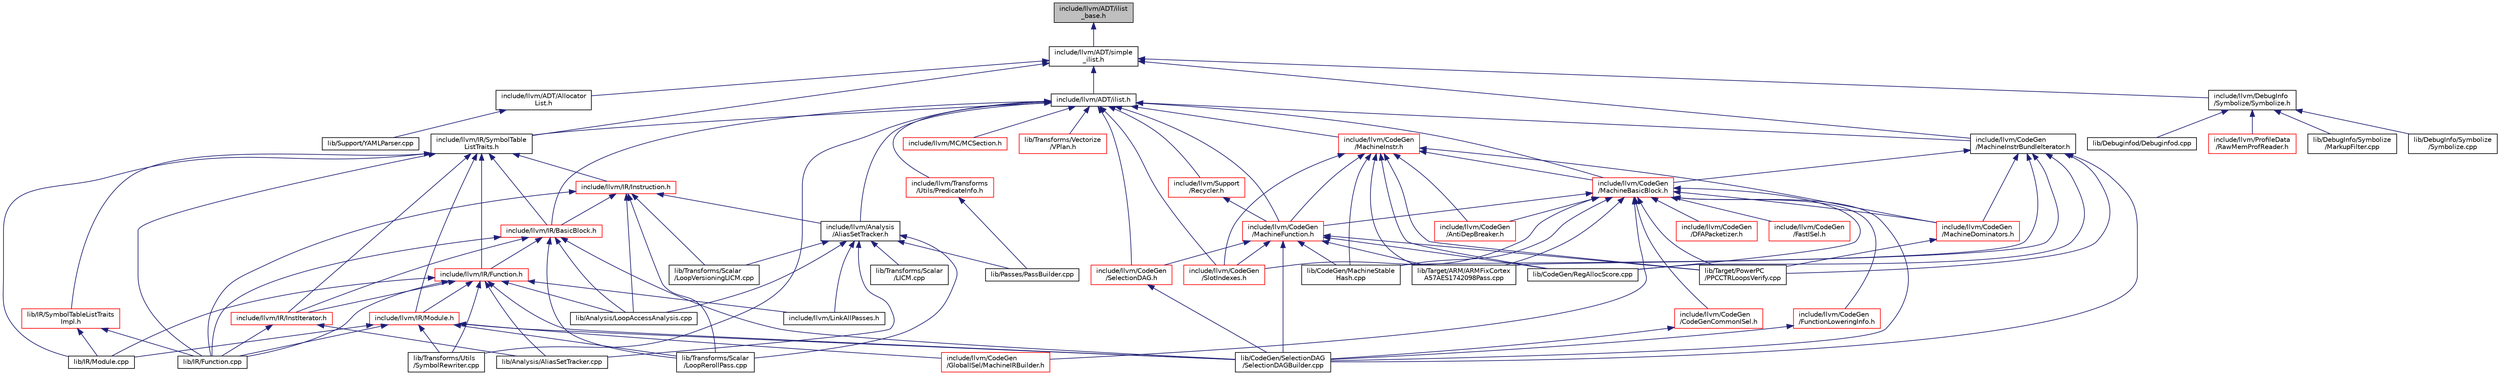 digraph "include/llvm/ADT/ilist_base.h"
{
 // LATEX_PDF_SIZE
  bgcolor="transparent";
  edge [fontname="Helvetica",fontsize="10",labelfontname="Helvetica",labelfontsize="10"];
  node [fontname="Helvetica",fontsize="10",shape=record];
  Node1 [label="include/llvm/ADT/ilist\l_base.h",height=0.2,width=0.4,color="black", fillcolor="grey75", style="filled", fontcolor="black",tooltip=" "];
  Node1 -> Node2 [dir="back",color="midnightblue",fontsize="10",style="solid",fontname="Helvetica"];
  Node2 [label="include/llvm/ADT/simple\l_ilist.h",height=0.2,width=0.4,color="black",URL="$simple__ilist_8h.html",tooltip=" "];
  Node2 -> Node3 [dir="back",color="midnightblue",fontsize="10",style="solid",fontname="Helvetica"];
  Node3 [label="include/llvm/ADT/Allocator\lList.h",height=0.2,width=0.4,color="black",URL="$AllocatorList_8h.html",tooltip=" "];
  Node3 -> Node4 [dir="back",color="midnightblue",fontsize="10",style="solid",fontname="Helvetica"];
  Node4 [label="lib/Support/YAMLParser.cpp",height=0.2,width=0.4,color="black",URL="$YAMLParser_8cpp.html",tooltip=" "];
  Node2 -> Node5 [dir="back",color="midnightblue",fontsize="10",style="solid",fontname="Helvetica"];
  Node5 [label="include/llvm/ADT/ilist.h",height=0.2,width=0.4,color="black",URL="$ilist_8h.html",tooltip=" "];
  Node5 -> Node6 [dir="back",color="midnightblue",fontsize="10",style="solid",fontname="Helvetica"];
  Node6 [label="include/llvm/Analysis\l/AliasSetTracker.h",height=0.2,width=0.4,color="black",URL="$AliasSetTracker_8h.html",tooltip=" "];
  Node6 -> Node7 [dir="back",color="midnightblue",fontsize="10",style="solid",fontname="Helvetica"];
  Node7 [label="include/llvm/LinkAllPasses.h",height=0.2,width=0.4,color="black",URL="$LinkAllPasses_8h.html",tooltip=" "];
  Node6 -> Node8 [dir="back",color="midnightblue",fontsize="10",style="solid",fontname="Helvetica"];
  Node8 [label="lib/Analysis/AliasSetTracker.cpp",height=0.2,width=0.4,color="black",URL="$AliasSetTracker_8cpp.html",tooltip=" "];
  Node6 -> Node9 [dir="back",color="midnightblue",fontsize="10",style="solid",fontname="Helvetica"];
  Node9 [label="lib/Analysis/LoopAccessAnalysis.cpp",height=0.2,width=0.4,color="black",URL="$LoopAccessAnalysis_8cpp.html",tooltip=" "];
  Node6 -> Node10 [dir="back",color="midnightblue",fontsize="10",style="solid",fontname="Helvetica"];
  Node10 [label="lib/Passes/PassBuilder.cpp",height=0.2,width=0.4,color="black",URL="$PassBuilder_8cpp.html",tooltip=" "];
  Node6 -> Node11 [dir="back",color="midnightblue",fontsize="10",style="solid",fontname="Helvetica"];
  Node11 [label="lib/Transforms/Scalar\l/LICM.cpp",height=0.2,width=0.4,color="black",URL="$LICM_8cpp.html",tooltip=" "];
  Node6 -> Node12 [dir="back",color="midnightblue",fontsize="10",style="solid",fontname="Helvetica"];
  Node12 [label="lib/Transforms/Scalar\l/LoopRerollPass.cpp",height=0.2,width=0.4,color="black",URL="$LoopRerollPass_8cpp.html",tooltip=" "];
  Node6 -> Node13 [dir="back",color="midnightblue",fontsize="10",style="solid",fontname="Helvetica"];
  Node13 [label="lib/Transforms/Scalar\l/LoopVersioningLICM.cpp",height=0.2,width=0.4,color="black",URL="$LoopVersioningLICM_8cpp.html",tooltip=" "];
  Node5 -> Node14 [dir="back",color="midnightblue",fontsize="10",style="solid",fontname="Helvetica"];
  Node14 [label="include/llvm/CodeGen\l/MachineBasicBlock.h",height=0.2,width=0.4,color="red",URL="$MachineBasicBlock_8h.html",tooltip=" "];
  Node14 -> Node15 [dir="back",color="midnightblue",fontsize="10",style="solid",fontname="Helvetica"];
  Node15 [label="include/llvm/CodeGen\l/AntiDepBreaker.h",height=0.2,width=0.4,color="red",URL="$AntiDepBreaker_8h.html",tooltip=" "];
  Node14 -> Node21 [dir="back",color="midnightblue",fontsize="10",style="solid",fontname="Helvetica"];
  Node21 [label="include/llvm/CodeGen\l/CodeGenCommonISel.h",height=0.2,width=0.4,color="red",URL="$CodeGenCommonISel_8h.html",tooltip=" "];
  Node21 -> Node37 [dir="back",color="midnightblue",fontsize="10",style="solid",fontname="Helvetica"];
  Node37 [label="lib/CodeGen/SelectionDAG\l/SelectionDAGBuilder.cpp",height=0.2,width=0.4,color="black",URL="$SelectionDAGBuilder_8cpp.html",tooltip=" "];
  Node14 -> Node41 [dir="back",color="midnightblue",fontsize="10",style="solid",fontname="Helvetica"];
  Node41 [label="include/llvm/CodeGen\l/DFAPacketizer.h",height=0.2,width=0.4,color="red",URL="$DFAPacketizer_8h.html",tooltip=" "];
  Node14 -> Node54 [dir="back",color="midnightblue",fontsize="10",style="solid",fontname="Helvetica"];
  Node54 [label="include/llvm/CodeGen\l/FastISel.h",height=0.2,width=0.4,color="red",URL="$FastISel_8h.html",tooltip=" "];
  Node14 -> Node62 [dir="back",color="midnightblue",fontsize="10",style="solid",fontname="Helvetica"];
  Node62 [label="include/llvm/CodeGen\l/FunctionLoweringInfo.h",height=0.2,width=0.4,color="red",URL="$FunctionLoweringInfo_8h.html",tooltip=" "];
  Node62 -> Node37 [dir="back",color="midnightblue",fontsize="10",style="solid",fontname="Helvetica"];
  Node14 -> Node76 [dir="back",color="midnightblue",fontsize="10",style="solid",fontname="Helvetica"];
  Node76 [label="include/llvm/CodeGen\l/GlobalISel/MachineIRBuilder.h",height=0.2,width=0.4,color="red",URL="$MachineIRBuilder_8h.html",tooltip=" "];
  Node14 -> Node326 [dir="back",color="midnightblue",fontsize="10",style="solid",fontname="Helvetica"];
  Node326 [label="include/llvm/CodeGen\l/MachineDominators.h",height=0.2,width=0.4,color="red",URL="$MachineDominators_8h.html",tooltip=" "];
  Node326 -> Node371 [dir="back",color="midnightblue",fontsize="10",style="solid",fontname="Helvetica"];
  Node371 [label="lib/Target/PowerPC\l/PPCCTRLoopsVerify.cpp",height=0.2,width=0.4,color="black",URL="$PPCCTRLoopsVerify_8cpp.html",tooltip=" "];
  Node14 -> Node377 [dir="back",color="midnightblue",fontsize="10",style="solid",fontname="Helvetica"];
  Node377 [label="include/llvm/CodeGen\l/MachineFunction.h",height=0.2,width=0.4,color="red",URL="$MachineFunction_8h.html",tooltip=" "];
  Node377 -> Node1170 [dir="back",color="midnightblue",fontsize="10",style="solid",fontname="Helvetica"];
  Node1170 [label="include/llvm/CodeGen\l/SelectionDAG.h",height=0.2,width=0.4,color="red",URL="$SelectionDAG_8h.html",tooltip=" "];
  Node1170 -> Node37 [dir="back",color="midnightblue",fontsize="10",style="solid",fontname="Helvetica"];
  Node377 -> Node690 [dir="back",color="midnightblue",fontsize="10",style="solid",fontname="Helvetica"];
  Node690 [label="include/llvm/CodeGen\l/SlotIndexes.h",height=0.2,width=0.4,color="red",URL="$SlotIndexes_8h.html",tooltip=" "];
  Node377 -> Node1155 [dir="back",color="midnightblue",fontsize="10",style="solid",fontname="Helvetica"];
  Node1155 [label="lib/CodeGen/MachineStable\lHash.cpp",height=0.2,width=0.4,color="black",URL="$MachineStableHash_8cpp.html",tooltip=" "];
  Node377 -> Node640 [dir="back",color="midnightblue",fontsize="10",style="solid",fontname="Helvetica"];
  Node640 [label="lib/CodeGen/RegAllocScore.cpp",height=0.2,width=0.4,color="black",URL="$RegAllocScore_8cpp.html",tooltip=" "];
  Node377 -> Node37 [dir="back",color="midnightblue",fontsize="10",style="solid",fontname="Helvetica"];
  Node377 -> Node447 [dir="back",color="midnightblue",fontsize="10",style="solid",fontname="Helvetica"];
  Node447 [label="lib/Target/ARM/ARMFixCortex\lA57AES1742098Pass.cpp",height=0.2,width=0.4,color="black",URL="$ARMFixCortexA57AES1742098Pass_8cpp.html",tooltip=" "];
  Node377 -> Node371 [dir="back",color="midnightblue",fontsize="10",style="solid",fontname="Helvetica"];
  Node14 -> Node690 [dir="back",color="midnightblue",fontsize="10",style="solid",fontname="Helvetica"];
  Node14 -> Node1155 [dir="back",color="midnightblue",fontsize="10",style="solid",fontname="Helvetica"];
  Node14 -> Node640 [dir="back",color="midnightblue",fontsize="10",style="solid",fontname="Helvetica"];
  Node14 -> Node37 [dir="back",color="midnightblue",fontsize="10",style="solid",fontname="Helvetica"];
  Node14 -> Node447 [dir="back",color="midnightblue",fontsize="10",style="solid",fontname="Helvetica"];
  Node14 -> Node371 [dir="back",color="midnightblue",fontsize="10",style="solid",fontname="Helvetica"];
  Node5 -> Node377 [dir="back",color="midnightblue",fontsize="10",style="solid",fontname="Helvetica"];
  Node5 -> Node1378 [dir="back",color="midnightblue",fontsize="10",style="solid",fontname="Helvetica"];
  Node1378 [label="include/llvm/CodeGen\l/MachineInstr.h",height=0.2,width=0.4,color="red",URL="$MachineInstr_8h.html",tooltip=" "];
  Node1378 -> Node15 [dir="back",color="midnightblue",fontsize="10",style="solid",fontname="Helvetica"];
  Node1378 -> Node14 [dir="back",color="midnightblue",fontsize="10",style="solid",fontname="Helvetica"];
  Node1378 -> Node326 [dir="back",color="midnightblue",fontsize="10",style="solid",fontname="Helvetica"];
  Node1378 -> Node377 [dir="back",color="midnightblue",fontsize="10",style="solid",fontname="Helvetica"];
  Node1378 -> Node690 [dir="back",color="midnightblue",fontsize="10",style="solid",fontname="Helvetica"];
  Node1378 -> Node1155 [dir="back",color="midnightblue",fontsize="10",style="solid",fontname="Helvetica"];
  Node1378 -> Node640 [dir="back",color="midnightblue",fontsize="10",style="solid",fontname="Helvetica"];
  Node1378 -> Node447 [dir="back",color="midnightblue",fontsize="10",style="solid",fontname="Helvetica"];
  Node1378 -> Node371 [dir="back",color="midnightblue",fontsize="10",style="solid",fontname="Helvetica"];
  Node5 -> Node1387 [dir="back",color="midnightblue",fontsize="10",style="solid",fontname="Helvetica"];
  Node1387 [label="include/llvm/CodeGen\l/MachineInstrBundleIterator.h",height=0.2,width=0.4,color="black",URL="$MachineInstrBundleIterator_8h.html",tooltip=" "];
  Node1387 -> Node14 [dir="back",color="midnightblue",fontsize="10",style="solid",fontname="Helvetica"];
  Node1387 -> Node326 [dir="back",color="midnightblue",fontsize="10",style="solid",fontname="Helvetica"];
  Node1387 -> Node1155 [dir="back",color="midnightblue",fontsize="10",style="solid",fontname="Helvetica"];
  Node1387 -> Node640 [dir="back",color="midnightblue",fontsize="10",style="solid",fontname="Helvetica"];
  Node1387 -> Node37 [dir="back",color="midnightblue",fontsize="10",style="solid",fontname="Helvetica"];
  Node1387 -> Node447 [dir="back",color="midnightblue",fontsize="10",style="solid",fontname="Helvetica"];
  Node1387 -> Node371 [dir="back",color="midnightblue",fontsize="10",style="solid",fontname="Helvetica"];
  Node5 -> Node1170 [dir="back",color="midnightblue",fontsize="10",style="solid",fontname="Helvetica"];
  Node5 -> Node690 [dir="back",color="midnightblue",fontsize="10",style="solid",fontname="Helvetica"];
  Node5 -> Node1388 [dir="back",color="midnightblue",fontsize="10",style="solid",fontname="Helvetica"];
  Node1388 [label="include/llvm/IR/BasicBlock.h",height=0.2,width=0.4,color="red",URL="$BasicBlock_8h.html",tooltip=" "];
  Node1388 -> Node2003 [dir="back",color="midnightblue",fontsize="10",style="solid",fontname="Helvetica"];
  Node2003 [label="include/llvm/IR/Function.h",height=0.2,width=0.4,color="red",URL="$Function_8h.html",tooltip=" "];
  Node2003 -> Node2011 [dir="back",color="midnightblue",fontsize="10",style="solid",fontname="Helvetica"];
  Node2011 [label="include/llvm/IR/InstIterator.h",height=0.2,width=0.4,color="red",URL="$InstIterator_8h.html",tooltip=" "];
  Node2011 -> Node8 [dir="back",color="midnightblue",fontsize="10",style="solid",fontname="Helvetica"];
  Node2011 -> Node1871 [dir="back",color="midnightblue",fontsize="10",style="solid",fontname="Helvetica"];
  Node1871 [label="lib/IR/Function.cpp",height=0.2,width=0.4,color="black",URL="$Function_8cpp.html",tooltip=" "];
  Node2003 -> Node2110 [dir="back",color="midnightblue",fontsize="10",style="solid",fontname="Helvetica"];
  Node2110 [label="include/llvm/IR/Module.h",height=0.2,width=0.4,color="red",URL="$Module_8h.html",tooltip=" "];
  Node2110 -> Node76 [dir="back",color="midnightblue",fontsize="10",style="solid",fontname="Helvetica"];
  Node2110 -> Node37 [dir="back",color="midnightblue",fontsize="10",style="solid",fontname="Helvetica"];
  Node2110 -> Node1871 [dir="back",color="midnightblue",fontsize="10",style="solid",fontname="Helvetica"];
  Node2110 -> Node2083 [dir="back",color="midnightblue",fontsize="10",style="solid",fontname="Helvetica"];
  Node2083 [label="lib/IR/Module.cpp",height=0.2,width=0.4,color="black",URL="$Module_8cpp.html",tooltip=" "];
  Node2110 -> Node12 [dir="back",color="midnightblue",fontsize="10",style="solid",fontname="Helvetica"];
  Node2110 -> Node2427 [dir="back",color="midnightblue",fontsize="10",style="solid",fontname="Helvetica"];
  Node2427 [label="lib/Transforms/Utils\l/SymbolRewriter.cpp",height=0.2,width=0.4,color="black",URL="$SymbolRewriter_8cpp.html",tooltip=" "];
  Node2003 -> Node7 [dir="back",color="midnightblue",fontsize="10",style="solid",fontname="Helvetica"];
  Node2003 -> Node8 [dir="back",color="midnightblue",fontsize="10",style="solid",fontname="Helvetica"];
  Node2003 -> Node9 [dir="back",color="midnightblue",fontsize="10",style="solid",fontname="Helvetica"];
  Node2003 -> Node37 [dir="back",color="midnightblue",fontsize="10",style="solid",fontname="Helvetica"];
  Node2003 -> Node1871 [dir="back",color="midnightblue",fontsize="10",style="solid",fontname="Helvetica"];
  Node2003 -> Node2083 [dir="back",color="midnightblue",fontsize="10",style="solid",fontname="Helvetica"];
  Node2003 -> Node2427 [dir="back",color="midnightblue",fontsize="10",style="solid",fontname="Helvetica"];
  Node1388 -> Node2011 [dir="back",color="midnightblue",fontsize="10",style="solid",fontname="Helvetica"];
  Node1388 -> Node9 [dir="back",color="midnightblue",fontsize="10",style="solid",fontname="Helvetica"];
  Node1388 -> Node37 [dir="back",color="midnightblue",fontsize="10",style="solid",fontname="Helvetica"];
  Node1388 -> Node1871 [dir="back",color="midnightblue",fontsize="10",style="solid",fontname="Helvetica"];
  Node1388 -> Node12 [dir="back",color="midnightblue",fontsize="10",style="solid",fontname="Helvetica"];
  Node5 -> Node2495 [dir="back",color="midnightblue",fontsize="10",style="solid",fontname="Helvetica"];
  Node2495 [label="include/llvm/IR/SymbolTable\lListTraits.h",height=0.2,width=0.4,color="black",URL="$SymbolTableListTraits_8h.html",tooltip=" "];
  Node2495 -> Node1388 [dir="back",color="midnightblue",fontsize="10",style="solid",fontname="Helvetica"];
  Node2495 -> Node2003 [dir="back",color="midnightblue",fontsize="10",style="solid",fontname="Helvetica"];
  Node2495 -> Node2011 [dir="back",color="midnightblue",fontsize="10",style="solid",fontname="Helvetica"];
  Node2495 -> Node2496 [dir="back",color="midnightblue",fontsize="10",style="solid",fontname="Helvetica"];
  Node2496 [label="include/llvm/IR/Instruction.h",height=0.2,width=0.4,color="red",URL="$IR_2Instruction_8h.html",tooltip=" "];
  Node2496 -> Node6 [dir="back",color="midnightblue",fontsize="10",style="solid",fontname="Helvetica"];
  Node2496 -> Node1388 [dir="back",color="midnightblue",fontsize="10",style="solid",fontname="Helvetica"];
  Node2496 -> Node9 [dir="back",color="midnightblue",fontsize="10",style="solid",fontname="Helvetica"];
  Node2496 -> Node1871 [dir="back",color="midnightblue",fontsize="10",style="solid",fontname="Helvetica"];
  Node2496 -> Node12 [dir="back",color="midnightblue",fontsize="10",style="solid",fontname="Helvetica"];
  Node2496 -> Node13 [dir="back",color="midnightblue",fontsize="10",style="solid",fontname="Helvetica"];
  Node2495 -> Node2110 [dir="back",color="midnightblue",fontsize="10",style="solid",fontname="Helvetica"];
  Node2495 -> Node2504 [dir="back",color="midnightblue",fontsize="10",style="solid",fontname="Helvetica"];
  Node2504 [label="lib/IR/SymbolTableListTraits\lImpl.h",height=0.2,width=0.4,color="red",URL="$SymbolTableListTraitsImpl_8h.html",tooltip=" "];
  Node2504 -> Node1871 [dir="back",color="midnightblue",fontsize="10",style="solid",fontname="Helvetica"];
  Node2504 -> Node2083 [dir="back",color="midnightblue",fontsize="10",style="solid",fontname="Helvetica"];
  Node2495 -> Node1871 [dir="back",color="midnightblue",fontsize="10",style="solid",fontname="Helvetica"];
  Node2495 -> Node2083 [dir="back",color="midnightblue",fontsize="10",style="solid",fontname="Helvetica"];
  Node5 -> Node2505 [dir="back",color="midnightblue",fontsize="10",style="solid",fontname="Helvetica"];
  Node2505 [label="include/llvm/MC/MCSection.h",height=0.2,width=0.4,color="red",URL="$MCSection_8h.html",tooltip=" "];
  Node5 -> Node2804 [dir="back",color="midnightblue",fontsize="10",style="solid",fontname="Helvetica"];
  Node2804 [label="include/llvm/Support\l/Recycler.h",height=0.2,width=0.4,color="red",URL="$Recycler_8h.html",tooltip=" "];
  Node2804 -> Node377 [dir="back",color="midnightblue",fontsize="10",style="solid",fontname="Helvetica"];
  Node5 -> Node1945 [dir="back",color="midnightblue",fontsize="10",style="solid",fontname="Helvetica"];
  Node1945 [label="include/llvm/Transforms\l/Utils/PredicateInfo.h",height=0.2,width=0.4,color="red",URL="$PredicateInfo_8h.html",tooltip=" "];
  Node1945 -> Node10 [dir="back",color="midnightblue",fontsize="10",style="solid",fontname="Helvetica"];
  Node5 -> Node2427 [dir="back",color="midnightblue",fontsize="10",style="solid",fontname="Helvetica"];
  Node5 -> Node1575 [dir="back",color="midnightblue",fontsize="10",style="solid",fontname="Helvetica"];
  Node1575 [label="lib/Transforms/Vectorize\l/VPlan.h",height=0.2,width=0.4,color="red",URL="$VPlan_8h.html",tooltip=" "];
  Node2 -> Node1387 [dir="back",color="midnightblue",fontsize="10",style="solid",fontname="Helvetica"];
  Node2 -> Node2919 [dir="back",color="midnightblue",fontsize="10",style="solid",fontname="Helvetica"];
  Node2919 [label="include/llvm/DebugInfo\l/Symbolize/Symbolize.h",height=0.2,width=0.4,color="black",URL="$Symbolize_8h.html",tooltip=" "];
  Node2919 -> Node2920 [dir="back",color="midnightblue",fontsize="10",style="solid",fontname="Helvetica"];
  Node2920 [label="include/llvm/ProfileData\l/RawMemProfReader.h",height=0.2,width=0.4,color="red",URL="$RawMemProfReader_8h.html",tooltip=" "];
  Node2919 -> Node2922 [dir="back",color="midnightblue",fontsize="10",style="solid",fontname="Helvetica"];
  Node2922 [label="lib/DebugInfo/Symbolize\l/MarkupFilter.cpp",height=0.2,width=0.4,color="black",URL="$MarkupFilter_8cpp.html",tooltip=" "];
  Node2919 -> Node2923 [dir="back",color="midnightblue",fontsize="10",style="solid",fontname="Helvetica"];
  Node2923 [label="lib/DebugInfo/Symbolize\l/Symbolize.cpp",height=0.2,width=0.4,color="black",URL="$Symbolize_8cpp.html",tooltip=" "];
  Node2919 -> Node2924 [dir="back",color="midnightblue",fontsize="10",style="solid",fontname="Helvetica"];
  Node2924 [label="lib/Debuginfod/Debuginfod.cpp",height=0.2,width=0.4,color="black",URL="$Debuginfod_8cpp.html",tooltip=" "];
  Node2 -> Node2495 [dir="back",color="midnightblue",fontsize="10",style="solid",fontname="Helvetica"];
}
